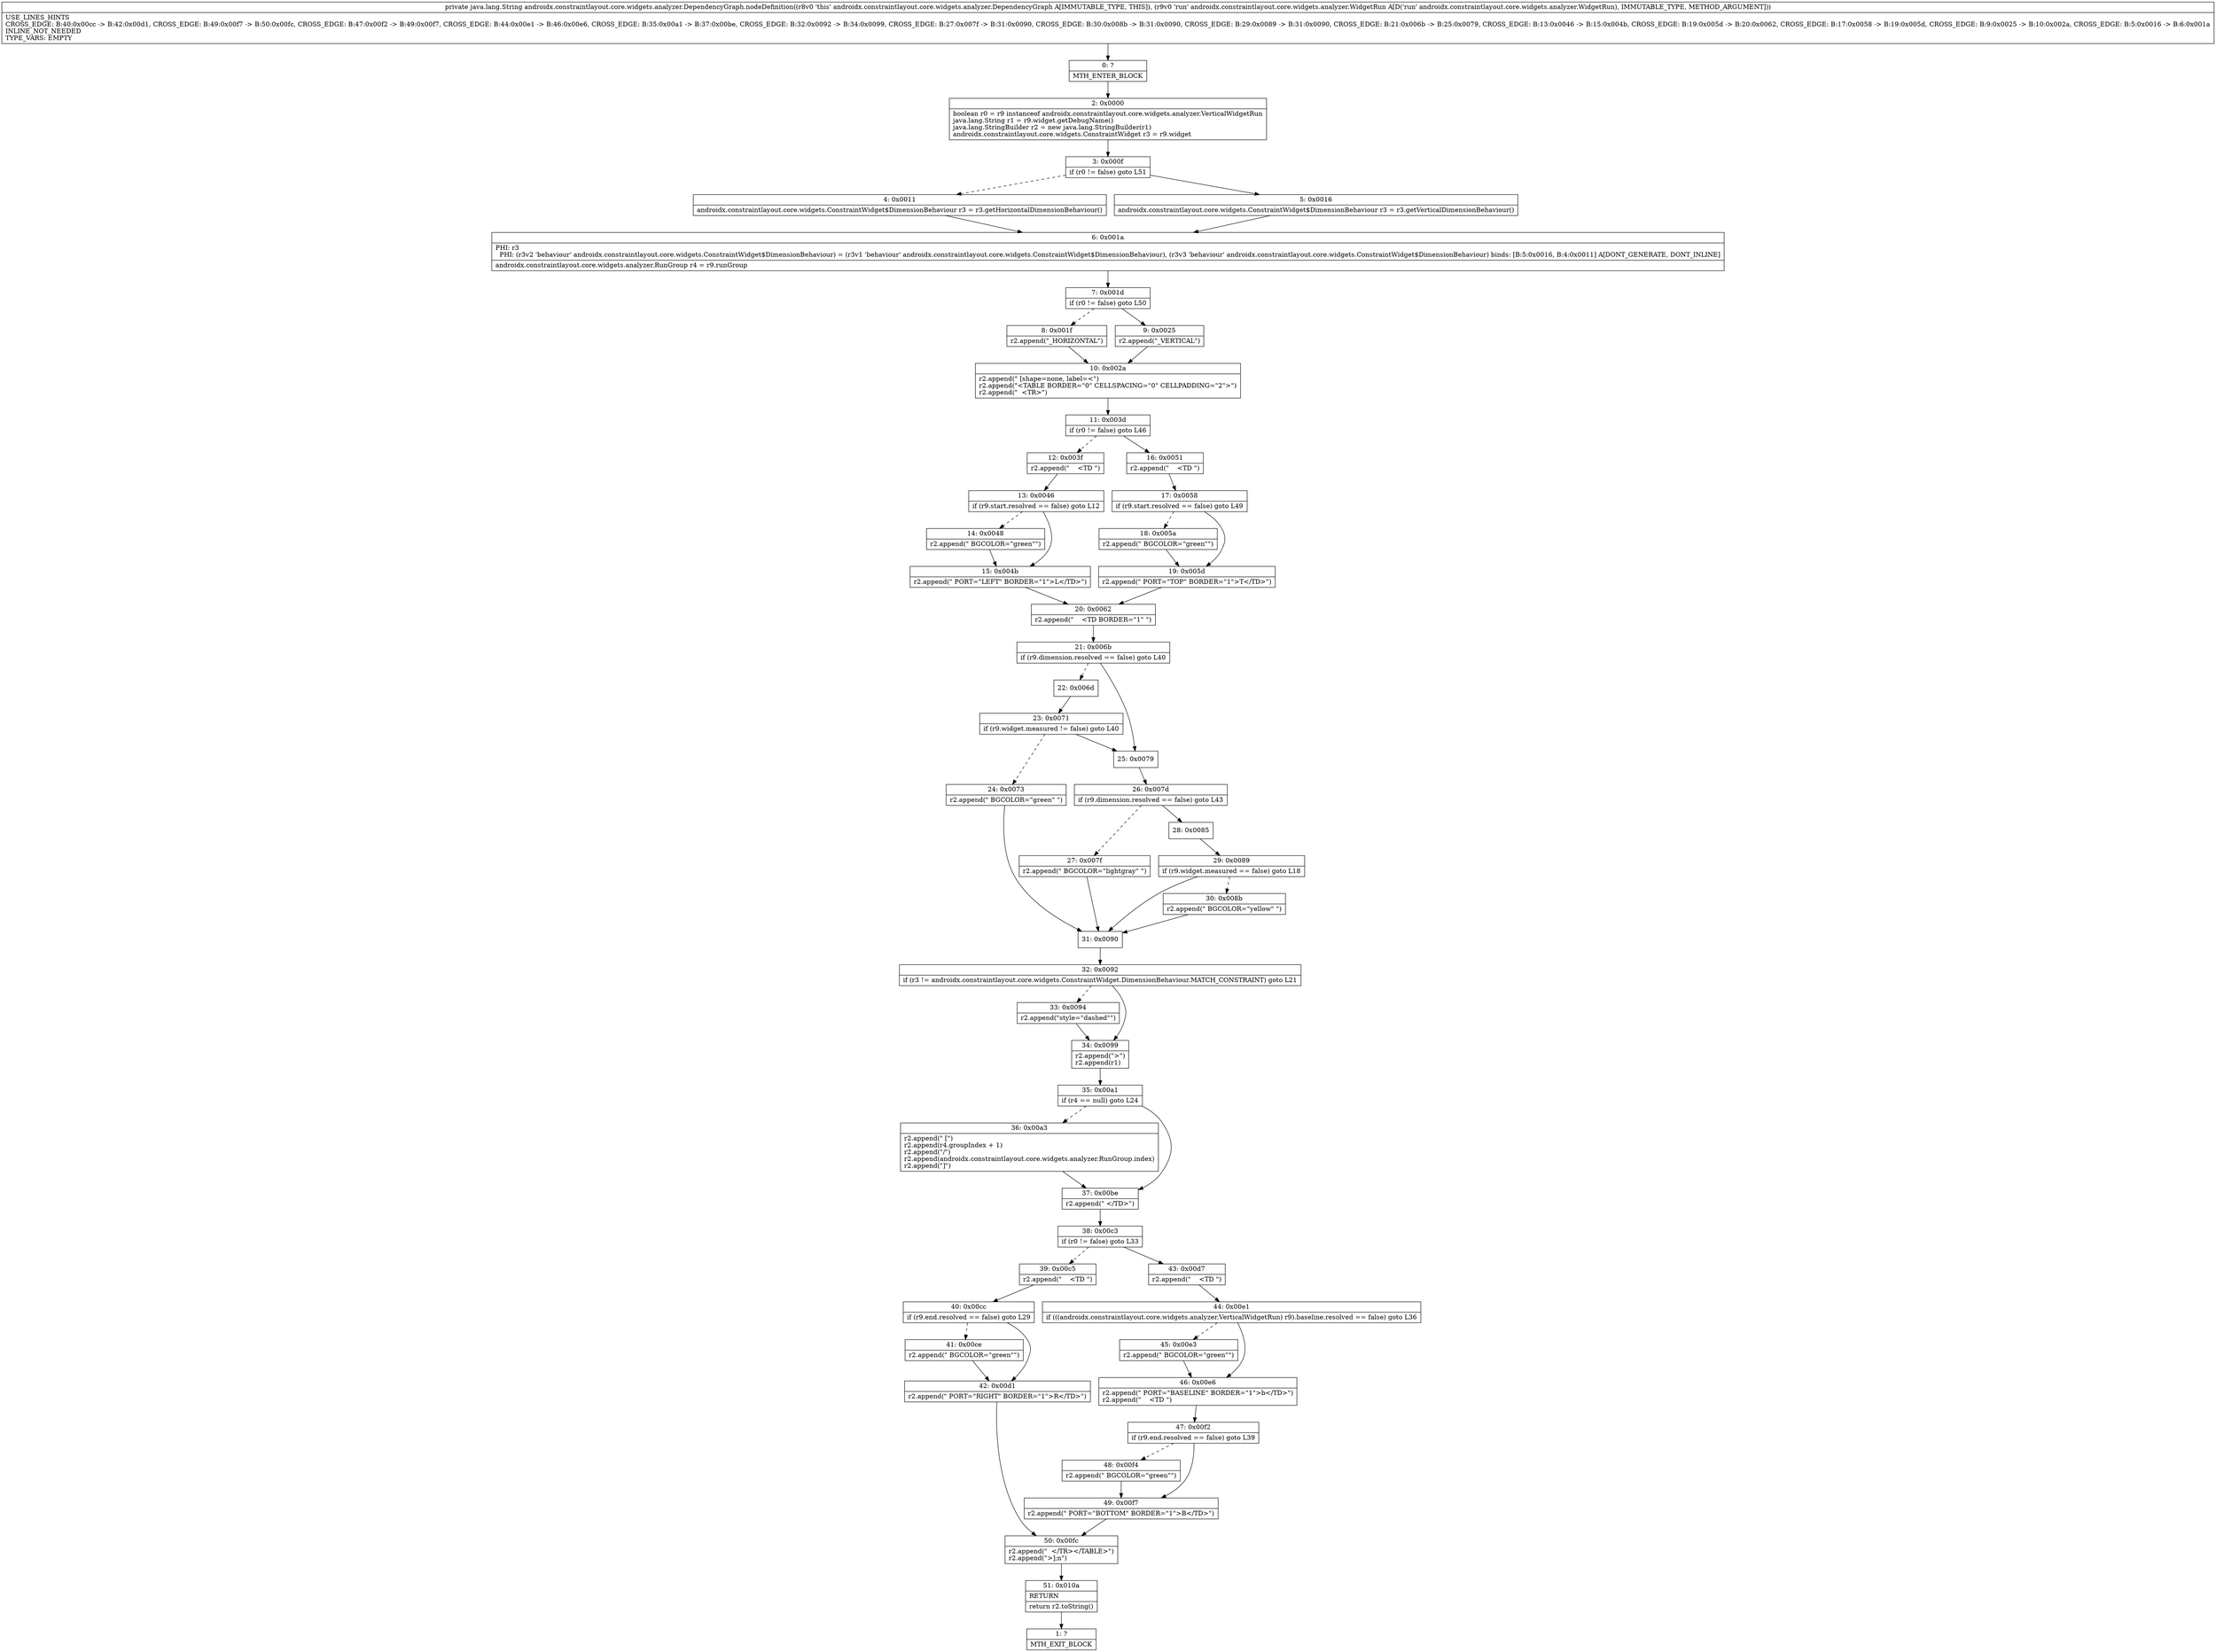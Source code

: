 digraph "CFG forandroidx.constraintlayout.core.widgets.analyzer.DependencyGraph.nodeDefinition(Landroidx\/constraintlayout\/core\/widgets\/analyzer\/WidgetRun;)Ljava\/lang\/String;" {
Node_0 [shape=record,label="{0\:\ ?|MTH_ENTER_BLOCK\l}"];
Node_2 [shape=record,label="{2\:\ 0x0000|boolean r0 = r9 instanceof androidx.constraintlayout.core.widgets.analyzer.VerticalWidgetRun\ljava.lang.String r1 = r9.widget.getDebugName()\ljava.lang.StringBuilder r2 = new java.lang.StringBuilder(r1)\landroidx.constraintlayout.core.widgets.ConstraintWidget r3 = r9.widget\l}"];
Node_3 [shape=record,label="{3\:\ 0x000f|if (r0 != false) goto L51\l}"];
Node_4 [shape=record,label="{4\:\ 0x0011|androidx.constraintlayout.core.widgets.ConstraintWidget$DimensionBehaviour r3 = r3.getHorizontalDimensionBehaviour()\l}"];
Node_6 [shape=record,label="{6\:\ 0x001a|PHI: r3 \l  PHI: (r3v2 'behaviour' androidx.constraintlayout.core.widgets.ConstraintWidget$DimensionBehaviour) = (r3v1 'behaviour' androidx.constraintlayout.core.widgets.ConstraintWidget$DimensionBehaviour), (r3v3 'behaviour' androidx.constraintlayout.core.widgets.ConstraintWidget$DimensionBehaviour) binds: [B:5:0x0016, B:4:0x0011] A[DONT_GENERATE, DONT_INLINE]\l|androidx.constraintlayout.core.widgets.analyzer.RunGroup r4 = r9.runGroup\l}"];
Node_7 [shape=record,label="{7\:\ 0x001d|if (r0 != false) goto L50\l}"];
Node_8 [shape=record,label="{8\:\ 0x001f|r2.append(\"_HORIZONTAL\")\l}"];
Node_10 [shape=record,label="{10\:\ 0x002a|r2.append(\" [shape=none, label=\<\")\lr2.append(\"\<TABLE BORDER=\"0\" CELLSPACING=\"0\" CELLPADDING=\"2\"\>\")\lr2.append(\"  \<TR\>\")\l}"];
Node_11 [shape=record,label="{11\:\ 0x003d|if (r0 != false) goto L46\l}"];
Node_12 [shape=record,label="{12\:\ 0x003f|r2.append(\"    \<TD \")\l}"];
Node_13 [shape=record,label="{13\:\ 0x0046|if (r9.start.resolved == false) goto L12\l}"];
Node_14 [shape=record,label="{14\:\ 0x0048|r2.append(\" BGCOLOR=\"green\"\")\l}"];
Node_15 [shape=record,label="{15\:\ 0x004b|r2.append(\" PORT=\"LEFT\" BORDER=\"1\"\>L\<\/TD\>\")\l}"];
Node_20 [shape=record,label="{20\:\ 0x0062|r2.append(\"    \<TD BORDER=\"1\" \")\l}"];
Node_21 [shape=record,label="{21\:\ 0x006b|if (r9.dimension.resolved == false) goto L40\l}"];
Node_22 [shape=record,label="{22\:\ 0x006d}"];
Node_23 [shape=record,label="{23\:\ 0x0071|if (r9.widget.measured != false) goto L40\l}"];
Node_24 [shape=record,label="{24\:\ 0x0073|r2.append(\" BGCOLOR=\"green\" \")\l}"];
Node_31 [shape=record,label="{31\:\ 0x0090}"];
Node_32 [shape=record,label="{32\:\ 0x0092|if (r3 != androidx.constraintlayout.core.widgets.ConstraintWidget.DimensionBehaviour.MATCH_CONSTRAINT) goto L21\l}"];
Node_33 [shape=record,label="{33\:\ 0x0094|r2.append(\"style=\"dashed\"\")\l}"];
Node_34 [shape=record,label="{34\:\ 0x0099|r2.append(\"\>\")\lr2.append(r1)\l}"];
Node_35 [shape=record,label="{35\:\ 0x00a1|if (r4 == null) goto L24\l}"];
Node_36 [shape=record,label="{36\:\ 0x00a3|r2.append(\" [\")\lr2.append(r4.groupIndex + 1)\lr2.append(\"\/\")\lr2.append(androidx.constraintlayout.core.widgets.analyzer.RunGroup.index)\lr2.append(\"]\")\l}"];
Node_37 [shape=record,label="{37\:\ 0x00be|r2.append(\" \<\/TD\>\")\l}"];
Node_38 [shape=record,label="{38\:\ 0x00c3|if (r0 != false) goto L33\l}"];
Node_39 [shape=record,label="{39\:\ 0x00c5|r2.append(\"    \<TD \")\l}"];
Node_40 [shape=record,label="{40\:\ 0x00cc|if (r9.end.resolved == false) goto L29\l}"];
Node_41 [shape=record,label="{41\:\ 0x00ce|r2.append(\" BGCOLOR=\"green\"\")\l}"];
Node_42 [shape=record,label="{42\:\ 0x00d1|r2.append(\" PORT=\"RIGHT\" BORDER=\"1\"\>R\<\/TD\>\")\l}"];
Node_50 [shape=record,label="{50\:\ 0x00fc|r2.append(\"  \<\/TR\>\<\/TABLE\>\")\lr2.append(\"\>];n\")\l}"];
Node_51 [shape=record,label="{51\:\ 0x010a|RETURN\l|return r2.toString()\l}"];
Node_1 [shape=record,label="{1\:\ ?|MTH_EXIT_BLOCK\l}"];
Node_43 [shape=record,label="{43\:\ 0x00d7|r2.append(\"    \<TD \")\l}"];
Node_44 [shape=record,label="{44\:\ 0x00e1|if (((androidx.constraintlayout.core.widgets.analyzer.VerticalWidgetRun) r9).baseline.resolved == false) goto L36\l}"];
Node_45 [shape=record,label="{45\:\ 0x00e3|r2.append(\" BGCOLOR=\"green\"\")\l}"];
Node_46 [shape=record,label="{46\:\ 0x00e6|r2.append(\" PORT=\"BASELINE\" BORDER=\"1\"\>b\<\/TD\>\")\lr2.append(\"    \<TD \")\l}"];
Node_47 [shape=record,label="{47\:\ 0x00f2|if (r9.end.resolved == false) goto L39\l}"];
Node_48 [shape=record,label="{48\:\ 0x00f4|r2.append(\" BGCOLOR=\"green\"\")\l}"];
Node_49 [shape=record,label="{49\:\ 0x00f7|r2.append(\" PORT=\"BOTTOM\" BORDER=\"1\"\>B\<\/TD\>\")\l}"];
Node_25 [shape=record,label="{25\:\ 0x0079}"];
Node_26 [shape=record,label="{26\:\ 0x007d|if (r9.dimension.resolved == false) goto L43\l}"];
Node_27 [shape=record,label="{27\:\ 0x007f|r2.append(\" BGCOLOR=\"lightgray\" \")\l}"];
Node_28 [shape=record,label="{28\:\ 0x0085}"];
Node_29 [shape=record,label="{29\:\ 0x0089|if (r9.widget.measured == false) goto L18\l}"];
Node_30 [shape=record,label="{30\:\ 0x008b|r2.append(\" BGCOLOR=\"yellow\" \")\l}"];
Node_16 [shape=record,label="{16\:\ 0x0051|r2.append(\"    \<TD \")\l}"];
Node_17 [shape=record,label="{17\:\ 0x0058|if (r9.start.resolved == false) goto L49\l}"];
Node_18 [shape=record,label="{18\:\ 0x005a|r2.append(\" BGCOLOR=\"green\"\")\l}"];
Node_19 [shape=record,label="{19\:\ 0x005d|r2.append(\" PORT=\"TOP\" BORDER=\"1\"\>T\<\/TD\>\")\l}"];
Node_9 [shape=record,label="{9\:\ 0x0025|r2.append(\"_VERTICAL\")\l}"];
Node_5 [shape=record,label="{5\:\ 0x0016|androidx.constraintlayout.core.widgets.ConstraintWidget$DimensionBehaviour r3 = r3.getVerticalDimensionBehaviour()\l}"];
MethodNode[shape=record,label="{private java.lang.String androidx.constraintlayout.core.widgets.analyzer.DependencyGraph.nodeDefinition((r8v0 'this' androidx.constraintlayout.core.widgets.analyzer.DependencyGraph A[IMMUTABLE_TYPE, THIS]), (r9v0 'run' androidx.constraintlayout.core.widgets.analyzer.WidgetRun A[D('run' androidx.constraintlayout.core.widgets.analyzer.WidgetRun), IMMUTABLE_TYPE, METHOD_ARGUMENT]))  | USE_LINES_HINTS\lCROSS_EDGE: B:40:0x00cc \-\> B:42:0x00d1, CROSS_EDGE: B:49:0x00f7 \-\> B:50:0x00fc, CROSS_EDGE: B:47:0x00f2 \-\> B:49:0x00f7, CROSS_EDGE: B:44:0x00e1 \-\> B:46:0x00e6, CROSS_EDGE: B:35:0x00a1 \-\> B:37:0x00be, CROSS_EDGE: B:32:0x0092 \-\> B:34:0x0099, CROSS_EDGE: B:27:0x007f \-\> B:31:0x0090, CROSS_EDGE: B:30:0x008b \-\> B:31:0x0090, CROSS_EDGE: B:29:0x0089 \-\> B:31:0x0090, CROSS_EDGE: B:21:0x006b \-\> B:25:0x0079, CROSS_EDGE: B:13:0x0046 \-\> B:15:0x004b, CROSS_EDGE: B:19:0x005d \-\> B:20:0x0062, CROSS_EDGE: B:17:0x0058 \-\> B:19:0x005d, CROSS_EDGE: B:9:0x0025 \-\> B:10:0x002a, CROSS_EDGE: B:5:0x0016 \-\> B:6:0x001a\lINLINE_NOT_NEEDED\lTYPE_VARS: EMPTY\l}"];
MethodNode -> Node_0;Node_0 -> Node_2;
Node_2 -> Node_3;
Node_3 -> Node_4[style=dashed];
Node_3 -> Node_5;
Node_4 -> Node_6;
Node_6 -> Node_7;
Node_7 -> Node_8[style=dashed];
Node_7 -> Node_9;
Node_8 -> Node_10;
Node_10 -> Node_11;
Node_11 -> Node_12[style=dashed];
Node_11 -> Node_16;
Node_12 -> Node_13;
Node_13 -> Node_14[style=dashed];
Node_13 -> Node_15;
Node_14 -> Node_15;
Node_15 -> Node_20;
Node_20 -> Node_21;
Node_21 -> Node_22[style=dashed];
Node_21 -> Node_25;
Node_22 -> Node_23;
Node_23 -> Node_24[style=dashed];
Node_23 -> Node_25;
Node_24 -> Node_31;
Node_31 -> Node_32;
Node_32 -> Node_33[style=dashed];
Node_32 -> Node_34;
Node_33 -> Node_34;
Node_34 -> Node_35;
Node_35 -> Node_36[style=dashed];
Node_35 -> Node_37;
Node_36 -> Node_37;
Node_37 -> Node_38;
Node_38 -> Node_39[style=dashed];
Node_38 -> Node_43;
Node_39 -> Node_40;
Node_40 -> Node_41[style=dashed];
Node_40 -> Node_42;
Node_41 -> Node_42;
Node_42 -> Node_50;
Node_50 -> Node_51;
Node_51 -> Node_1;
Node_43 -> Node_44;
Node_44 -> Node_45[style=dashed];
Node_44 -> Node_46;
Node_45 -> Node_46;
Node_46 -> Node_47;
Node_47 -> Node_48[style=dashed];
Node_47 -> Node_49;
Node_48 -> Node_49;
Node_49 -> Node_50;
Node_25 -> Node_26;
Node_26 -> Node_27[style=dashed];
Node_26 -> Node_28;
Node_27 -> Node_31;
Node_28 -> Node_29;
Node_29 -> Node_30[style=dashed];
Node_29 -> Node_31;
Node_30 -> Node_31;
Node_16 -> Node_17;
Node_17 -> Node_18[style=dashed];
Node_17 -> Node_19;
Node_18 -> Node_19;
Node_19 -> Node_20;
Node_9 -> Node_10;
Node_5 -> Node_6;
}

